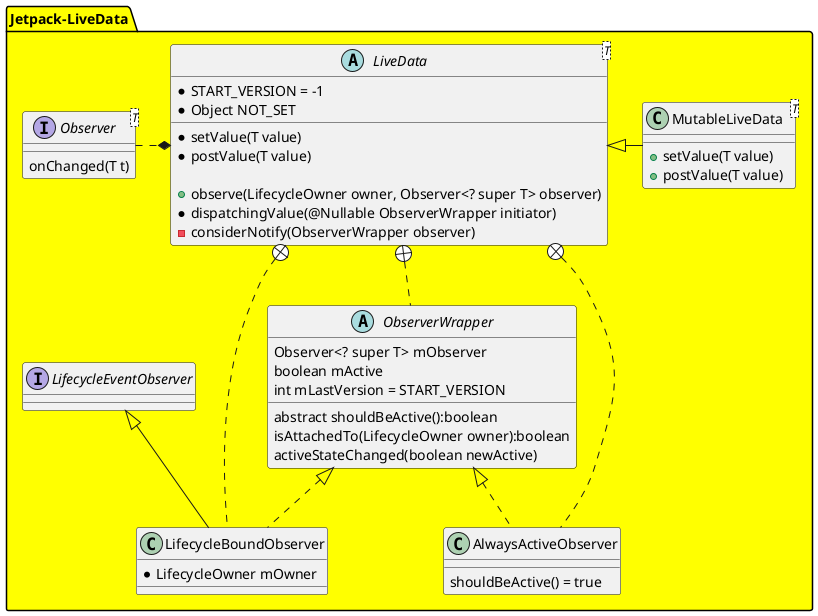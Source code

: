@startuml
'https://plantuml.com/class-diagram
package Jetpack-LiveData #ff0 {

interface Observer<T> {
    onChanged(T t)
}

abstract class LiveData<T> {
    * START_VERSION = -1
    * Object NOT_SET

    * setValue(T value)
    * postValue(T value)

    + observe(LifecycleOwner owner, Observer<? super T> observer)
    * dispatchingValue(@Nullable ObserverWrapper initiator)
    - considerNotify(ObserverWrapper observer)
}

abstract class ObserverWrapper {
    Observer<? super T> mObserver
    boolean mActive
    int mLastVersion = START_VERSION

    abstract shouldBeActive():boolean
    isAttachedTo(LifecycleOwner owner):boolean
    activeStateChanged(boolean newActive)
}

class AlwaysActiveObserver {
    shouldBeActive() = true
}

interface LifecycleEventObserver {}
class LifecycleBoundObserver {
    * LifecycleOwner mOwner
}

Observer .* LiveData
LiveData +.. ObserverWrapper
LiveData +.. AlwaysActiveObserver
LiveData +.. LifecycleBoundObserver

ObserverWrapper <|.. AlwaysActiveObserver
ObserverWrapper <|.. LifecycleBoundObserver
LifecycleEventObserver <|-- LifecycleBoundObserver

class MutableLiveData<T> {
    + setValue(T value)
    + postValue(T value)
}

LiveData <|- MutableLiveData
}
@enduml